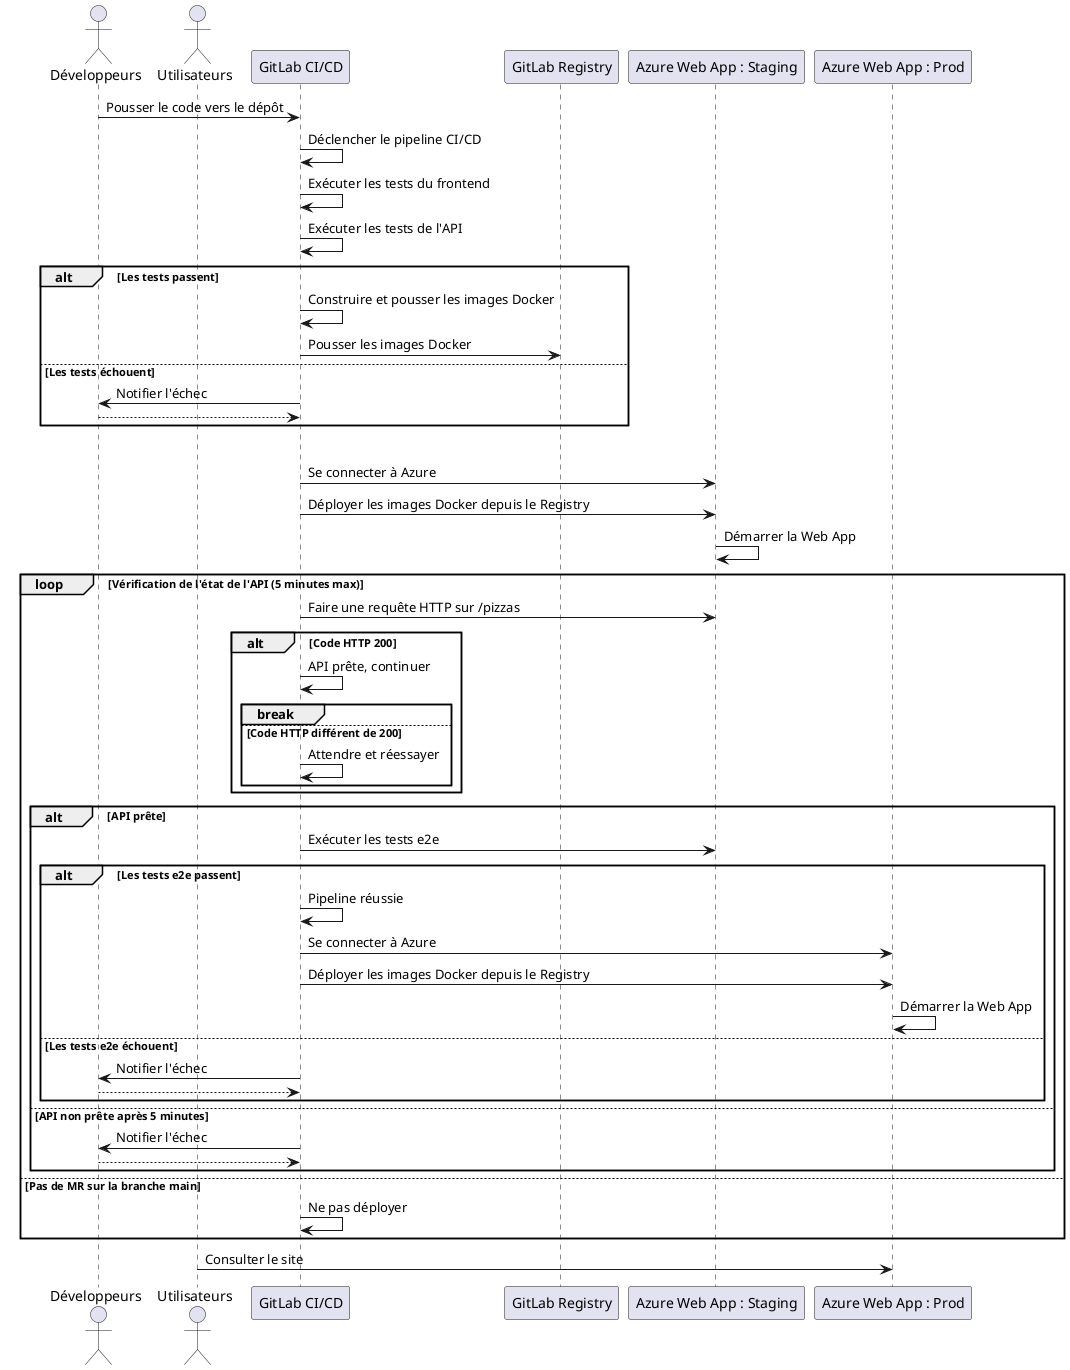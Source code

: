 @startuml
actor Développeurs
actor Utilisateurs
participant "GitLab CI/CD" as GitLab
participant "GitLab Registry" as Registry
participant "Azure Web App : Staging" as AzureStaging
participant "Azure Web App : Prod" as AzureProd

Développeurs -> GitLab: Pousser le code vers le dépôt
GitLab -> GitLab: Déclencher le pipeline CI/CD

GitLab -> GitLab: Exécuter les tests du frontend
GitLab -> GitLab: Exécuter les tests de l'API
alt Les tests passent
    GitLab -> GitLab: Construire et pousser les images Docker
    GitLab -> Registry: Pousser les images Docker
else Les tests échouent
    GitLab -> Développeurs: Notifier l'échec
    return
end

alt MR sur la branche main
    GitLab -> AzureStaging: Se connecter à Azure
    GitLab -> AzureStaging: Déployer les images Docker depuis le Registry
    AzureStaging -> AzureStaging: Démarrer la Web App

    loop Vérification de l'état de l'API (5 minutes max)
        GitLab -> AzureStaging: Faire une requête HTTP sur /pizzas
        alt Code HTTP 200
            GitLab -> GitLab: API prête, continuer
            break
        else Code HTTP différent de 200
            GitLab -> GitLab: Attendre et réessayer
        end
    end

    alt API prête
        GitLab -> AzureStaging: Exécuter les tests e2e
        alt Les tests e2e passent
            GitLab -> GitLab: Pipeline réussie
            GitLab -> AzureProd: Se connecter à Azure
            GitLab -> AzureProd: Déployer les images Docker depuis le Registry
            AzureProd -> AzureProd: Démarrer la Web App
        else Les tests e2e échouent
            GitLab -> Développeurs: Notifier l'échec
            return
        end
    else API non prête après 5 minutes
        GitLab -> Développeurs: Notifier l'échec
        return
    end
else Pas de MR sur la branche main
    GitLab -> GitLab: Ne pas déployer
end

Utilisateurs -> AzureProd: Consulter le site
@enduml